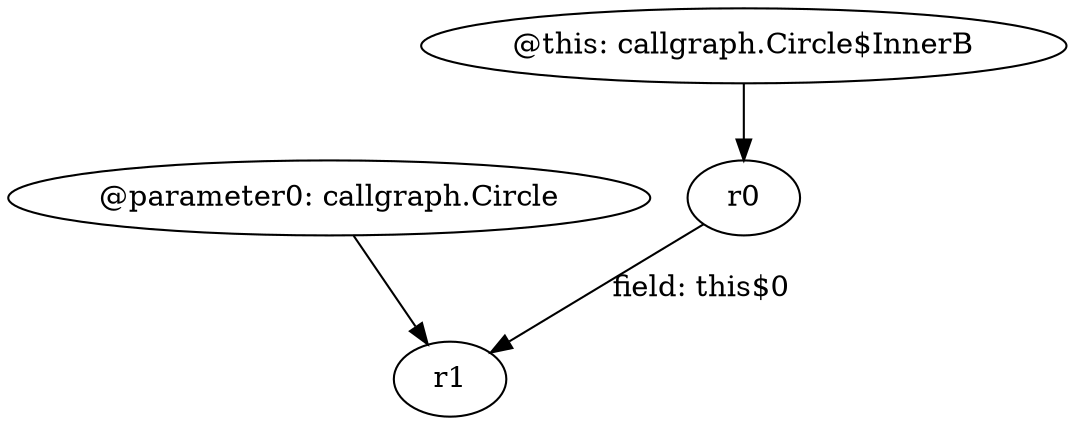 digraph g {
0[label="@parameter0: callgraph.Circle"]
1[label="r1"]
0->1[label=""]
2[label="r0"]
2->1[label="field: this$0"]
3[label="@this: callgraph.Circle$InnerB"]
3->2[label=""]
}